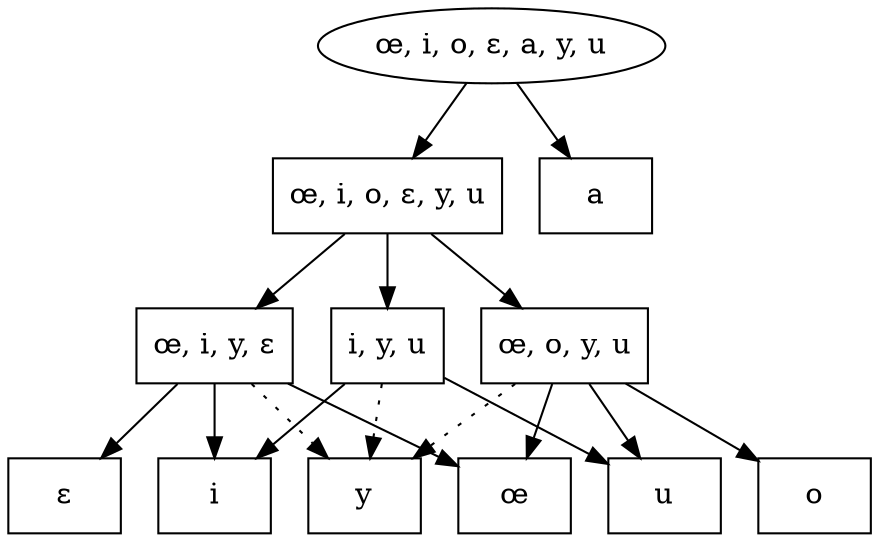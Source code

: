 // None
digraph {
	graph [ dpi = 300 ];
	0 [label="œ, i, o, ɛ, y, u",shape=box]
	1 [label="œ, i, y, ɛ",shape=box]
	2 [label="œ, o, y, u",shape=box]
	3 [label="i, y, u",shape=box]
	4 [label="i",shape=box]
	5 [label="y",shape=box]
	6 [label="u",shape=box]
	7 [label="ɛ",shape=box]
	8 [label="œ",shape=box]
	9 [label="o",shape=box]
	10 [label="a",shape=box]
	11 [label="œ, i, o, ɛ, a, y, u"]
	0 -> 1 []
	0 -> 2 []
	0 -> 3 []
	1 -> 4 []
	1 -> 5 [style=dotted]
	1 -> 7 []
	1 -> 8 []
	2 -> 5 [style=dotted]
	2 -> 6 []
	2 -> 8 []
	2 -> 9 []
	3 -> 4 []
	3 -> 5 [style=dotted]
	3 -> 6 []
	11 -> 0 []
	11 -> 10 []
}
